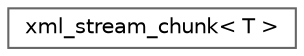 digraph "类继承关系图"
{
 // INTERACTIVE_SVG=YES
 // LATEX_PDF_SIZE
  bgcolor="transparent";
  edge [fontname=Helvetica,fontsize=10,labelfontname=Helvetica,labelfontsize=10];
  node [fontname=Helvetica,fontsize=10,shape=box,height=0.2,width=0.4];
  rankdir="LR";
  Node0 [id="Node000000",label="xml_stream_chunk\< T \>",height=0.2,width=0.4,color="grey40", fillcolor="white", style="filled",URL="$dc/d16/structxml__stream__chunk.html",tooltip=" "];
}
